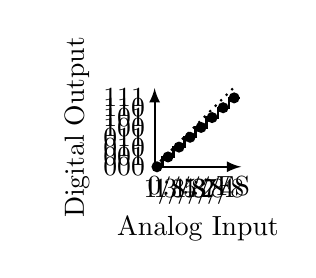 \def\arrlen{3mm}
\def\arrwidth{2mm}
\usetikzlibrary{calc}

\begin{tikzpicture}
	
	% axes
	\draw[-latex, thick] (0,0) -- (1.1,0) node[midway, below, yshift = -5mm] {Analog Input};
	\draw[-latex, thick] (0,0) -- (0,1) node[midway, above, rotate=90, yshift = 7mm] {Digital Output};
	% x- labels
	\draw	(0,0) node[anchor=north ] {0}
	(0.125,0) node[anchor=north ] {1/8}
	(0.250,0) node[anchor=north ] {1/4}
	(0.375,0) node[anchor=north ] {3/8}
	(0.5,0) node[anchor=north ] {1/2}
	(0.625,0) node[anchor=north ] {5/8}
	(0.750,0) node[anchor=north ] {3/4}
	(0.875,0) node[anchor=north ] {7/8}
	(1,0) node[anchor=north] {FS};
	
	%y-labels		
	\draw	(0,0) node[anchor=east] {000}
	(0, 0.125) node[anchor=east] {001}
	(0, 0.250) node[anchor=east] {010}
	(0, 0.375) node[anchor= east] {011}
	(0, 0.5) node[anchor= east] {100}
	(0, 0.625) node[anchor= east] {101}
	(0, 0.750) node[anchor= east] {110}
	(0, 0.875) node[anchor= east] {111};
	
	
	\draw[dashed] (0.03,0) -- (1.01,0.875);
	\draw[dotted, thick] (0,0) -- (1,1);

	\draw [thick] (0.1,0) -- (0.1,0.125) -- (0.24, 0.125) -- (0.24, 0.250) -- (0.38, 0.250) -- (0.38, 0.375) --  (0.52, 0.375) -- (0.52, 0.5) -- (0.66, 0.5) -- (0.66,  0.625) -- (0.8,  0.625) -- (0.8, 0.750) -- (0.94,  0.750) -- (0.94,  0.875) -- (1.08,  0.875);

	
	\draw (0.03,0) node[circle, fill = black, inner sep=0pt, minimum size = 4pt] {};
	\draw (0.17,0.125) node[circle, fill = black, inner sep=0pt,  minimum size = 4pt] {};
	\draw (0.31,0.25) node[circle, fill = black, inner sep=0pt, minimum size = 4pt] {};
	\draw (0.45,0.375) node[circle, fill = black, inner sep=0pt, minimum size = 4pt] {};
	\draw (0.59,0.5) node[circle, fill = black, inner sep=0pt, minimum size = 4pt] {};
	\draw (0.73,0.625) node[circle, fill = black, inner sep=0pt, minimum size = 4pt] {};
	\draw (0.87,0.75) node[circle, fill = black, inner sep=0pt, minimum size = 4pt] {};
	\draw (1.01,0.875) node[circle, fill = black, inner sep=0pt, minimum size = 4pt] {};
	
	
\end{tikzpicture}